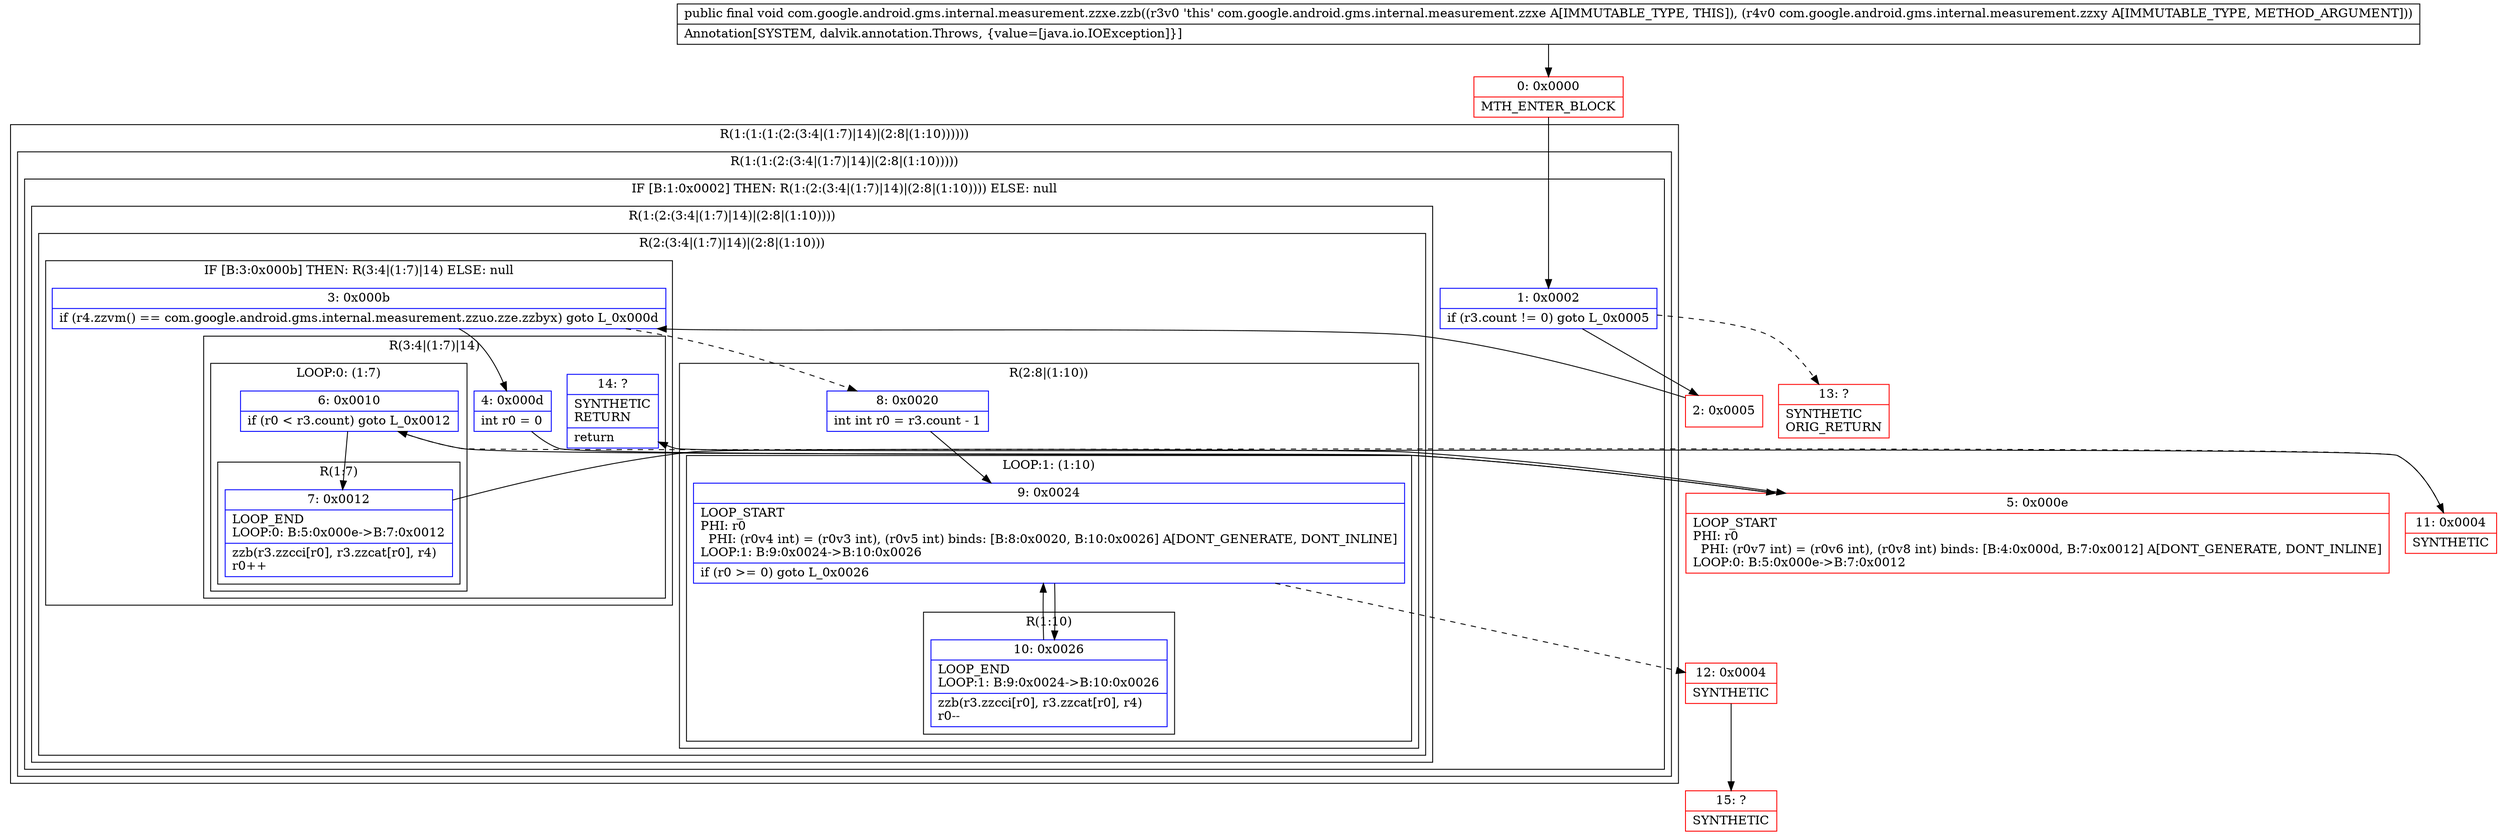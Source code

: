 digraph "CFG forcom.google.android.gms.internal.measurement.zzxe.zzb(Lcom\/google\/android\/gms\/internal\/measurement\/zzxy;)V" {
subgraph cluster_Region_2106529908 {
label = "R(1:(1:(1:(2:(3:4|(1:7)|14)|(2:8|(1:10))))))";
node [shape=record,color=blue];
subgraph cluster_Region_579872787 {
label = "R(1:(1:(2:(3:4|(1:7)|14)|(2:8|(1:10)))))";
node [shape=record,color=blue];
subgraph cluster_IfRegion_1029311712 {
label = "IF [B:1:0x0002] THEN: R(1:(2:(3:4|(1:7)|14)|(2:8|(1:10)))) ELSE: null";
node [shape=record,color=blue];
Node_1 [shape=record,label="{1\:\ 0x0002|if (r3.count != 0) goto L_0x0005\l}"];
subgraph cluster_Region_1885145432 {
label = "R(1:(2:(3:4|(1:7)|14)|(2:8|(1:10))))";
node [shape=record,color=blue];
subgraph cluster_Region_1964303263 {
label = "R(2:(3:4|(1:7)|14)|(2:8|(1:10)))";
node [shape=record,color=blue];
subgraph cluster_IfRegion_1449631134 {
label = "IF [B:3:0x000b] THEN: R(3:4|(1:7)|14) ELSE: null";
node [shape=record,color=blue];
Node_3 [shape=record,label="{3\:\ 0x000b|if (r4.zzvm() == com.google.android.gms.internal.measurement.zzuo.zze.zzbyx) goto L_0x000d\l}"];
subgraph cluster_Region_185488367 {
label = "R(3:4|(1:7)|14)";
node [shape=record,color=blue];
Node_4 [shape=record,label="{4\:\ 0x000d|int r0 = 0\l}"];
subgraph cluster_LoopRegion_2073779498 {
label = "LOOP:0: (1:7)";
node [shape=record,color=blue];
Node_6 [shape=record,label="{6\:\ 0x0010|if (r0 \< r3.count) goto L_0x0012\l}"];
subgraph cluster_Region_1799134106 {
label = "R(1:7)";
node [shape=record,color=blue];
Node_7 [shape=record,label="{7\:\ 0x0012|LOOP_END\lLOOP:0: B:5:0x000e\-\>B:7:0x0012\l|zzb(r3.zzcci[r0], r3.zzcat[r0], r4)\lr0++\l}"];
}
}
Node_14 [shape=record,label="{14\:\ ?|SYNTHETIC\lRETURN\l|return\l}"];
}
}
subgraph cluster_Region_1278712398 {
label = "R(2:8|(1:10))";
node [shape=record,color=blue];
Node_8 [shape=record,label="{8\:\ 0x0020|int int r0 = r3.count \- 1\l}"];
subgraph cluster_LoopRegion_545658429 {
label = "LOOP:1: (1:10)";
node [shape=record,color=blue];
Node_9 [shape=record,label="{9\:\ 0x0024|LOOP_START\lPHI: r0 \l  PHI: (r0v4 int) = (r0v3 int), (r0v5 int) binds: [B:8:0x0020, B:10:0x0026] A[DONT_GENERATE, DONT_INLINE]\lLOOP:1: B:9:0x0024\-\>B:10:0x0026\l|if (r0 \>= 0) goto L_0x0026\l}"];
subgraph cluster_Region_272058288 {
label = "R(1:10)";
node [shape=record,color=blue];
Node_10 [shape=record,label="{10\:\ 0x0026|LOOP_END\lLOOP:1: B:9:0x0024\-\>B:10:0x0026\l|zzb(r3.zzcci[r0], r3.zzcat[r0], r4)\lr0\-\-\l}"];
}
}
}
}
}
}
}
}
Node_0 [shape=record,color=red,label="{0\:\ 0x0000|MTH_ENTER_BLOCK\l}"];
Node_2 [shape=record,color=red,label="{2\:\ 0x0005}"];
Node_5 [shape=record,color=red,label="{5\:\ 0x000e|LOOP_START\lPHI: r0 \l  PHI: (r0v7 int) = (r0v6 int), (r0v8 int) binds: [B:4:0x000d, B:7:0x0012] A[DONT_GENERATE, DONT_INLINE]\lLOOP:0: B:5:0x000e\-\>B:7:0x0012\l}"];
Node_11 [shape=record,color=red,label="{11\:\ 0x0004|SYNTHETIC\l}"];
Node_12 [shape=record,color=red,label="{12\:\ 0x0004|SYNTHETIC\l}"];
Node_13 [shape=record,color=red,label="{13\:\ ?|SYNTHETIC\lORIG_RETURN\l}"];
Node_15 [shape=record,color=red,label="{15\:\ ?|SYNTHETIC\l}"];
MethodNode[shape=record,label="{public final void com.google.android.gms.internal.measurement.zzxe.zzb((r3v0 'this' com.google.android.gms.internal.measurement.zzxe A[IMMUTABLE_TYPE, THIS]), (r4v0 com.google.android.gms.internal.measurement.zzxy A[IMMUTABLE_TYPE, METHOD_ARGUMENT]))  | Annotation[SYSTEM, dalvik.annotation.Throws, \{value=[java.io.IOException]\}]\l}"];
MethodNode -> Node_0;
Node_1 -> Node_2;
Node_1 -> Node_13[style=dashed];
Node_3 -> Node_4;
Node_3 -> Node_8[style=dashed];
Node_4 -> Node_5;
Node_6 -> Node_7;
Node_6 -> Node_11[style=dashed];
Node_7 -> Node_5;
Node_8 -> Node_9;
Node_9 -> Node_10;
Node_9 -> Node_12[style=dashed];
Node_10 -> Node_9;
Node_0 -> Node_1;
Node_2 -> Node_3;
Node_5 -> Node_6;
Node_11 -> Node_14;
Node_12 -> Node_15;
}

